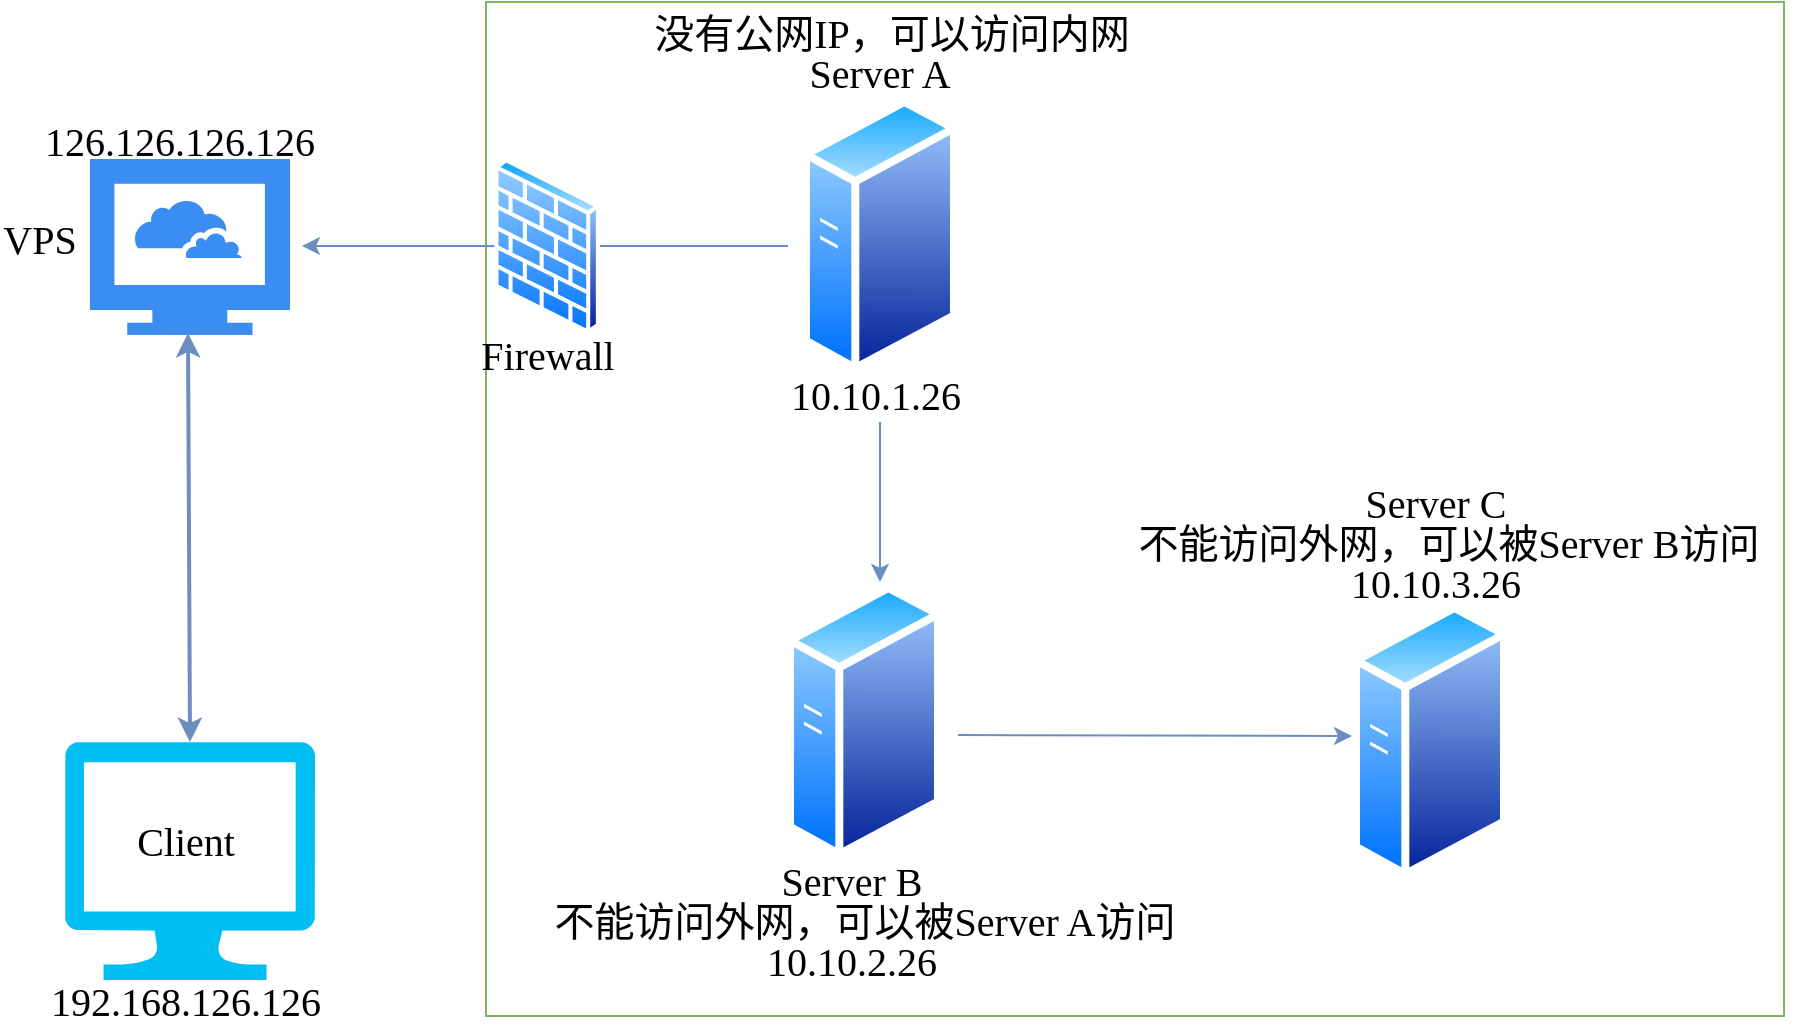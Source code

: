 <mxfile version="10.7.3" type="device"><diagram id="wsRKTKSDagCOnsX6rsdm" name="Page-1"><mxGraphModel dx="1368" dy="2324" grid="1" gridSize="10" guides="1" tooltips="1" connect="1" arrows="1" fold="1" page="1" pageScale="1" pageWidth="827" pageHeight="1169" math="0" shadow="0"><root><mxCell id="0"/><mxCell id="1" parent="0"/><mxCell id="Q9iauMAWLjQh67BiQuJx-3" value="" style="rounded=0;whiteSpace=wrap;html=1;fillColor=none;fontFamily=Times New Roman;fontSize=20;strokeColor=#82b366;rotation=90;" vertex="1" parent="1"><mxGeometry x="348" y="-108" width="507" height="649" as="geometry"/></mxCell><mxCell id="Q9iauMAWLjQh67BiQuJx-1" value="" style="endArrow=classic;html=1;fillColor=#dae8fc;strokeColor=#6c8ebf;" edge="1" parent="1"><mxGeometry width="50" height="50" relative="1" as="geometry"><mxPoint x="428" y="85" as="sourcePoint"/><mxPoint x="185" y="85" as="targetPoint"/></mxGeometry></mxCell><mxCell id="Q9iauMAWLjQh67BiQuJx-4" value="" style="html=1;aspect=fixed;strokeColor=none;shadow=0;align=center;verticalAlign=top;fillColor=#3B8DF1;shape=mxgraph.gcp2.cloud_computer" vertex="1" parent="1"><mxGeometry x="79" y="41.5" width="100" height="88" as="geometry"/></mxCell><mxCell id="Q9iauMAWLjQh67BiQuJx-5" value="" style="aspect=fixed;perimeter=ellipsePerimeter;html=1;align=center;shadow=0;dashed=0;spacingTop=3;image;image=img/lib/active_directory/generic_server.svg;" vertex="1" parent="1"><mxGeometry x="427" y="253" width="78" height="139" as="geometry"/></mxCell><mxCell id="Q9iauMAWLjQh67BiQuJx-6" value="" style="aspect=fixed;perimeter=ellipsePerimeter;html=1;align=center;shadow=0;dashed=0;spacingTop=3;image;image=img/lib/active_directory/firewall.svg;imageBackground=none;" vertex="1" parent="1"><mxGeometry x="280.5" y="41" width="54" height="88" as="geometry"/></mxCell><mxCell id="Q9iauMAWLjQh67BiQuJx-7" value="Firewall" style="text;html=1;strokeColor=none;fillColor=none;align=center;verticalAlign=middle;whiteSpace=wrap;rounded=0;fontFamily=Times New Roman;fontSize=20;" vertex="1" parent="1"><mxGeometry x="287.5" y="129" width="40" height="20" as="geometry"/></mxCell><mxCell id="Q9iauMAWLjQh67BiQuJx-8" value="10.10.1.26" style="text;html=1;strokeColor=none;fillColor=none;align=center;verticalAlign=middle;whiteSpace=wrap;rounded=0;fontFamily=Times New Roman;fontSize=20;" vertex="1" parent="1"><mxGeometry x="452" y="149" width="40" height="20" as="geometry"/></mxCell><mxCell id="Q9iauMAWLjQh67BiQuJx-9" value="126.126.126.126" style="text;html=1;strokeColor=none;fillColor=none;align=center;verticalAlign=middle;whiteSpace=wrap;rounded=0;fontFamily=Times New Roman;fontSize=20;" vertex="1" parent="1"><mxGeometry x="104" y="21.5" width="40" height="20" as="geometry"/></mxCell><mxCell id="Q9iauMAWLjQh67BiQuJx-10" value="Server A&lt;br&gt;" style="text;html=1;strokeColor=none;fillColor=none;align=center;verticalAlign=middle;whiteSpace=wrap;rounded=0;fontFamily=Times New Roman;fontSize=20;" vertex="1" parent="1"><mxGeometry x="425" y="-12" width="98" height="20" as="geometry"/></mxCell><mxCell id="Q9iauMAWLjQh67BiQuJx-11" value="VPS" style="text;html=1;strokeColor=none;fillColor=none;align=center;verticalAlign=middle;whiteSpace=wrap;rounded=0;fontFamily=Times New Roman;fontSize=20;" vertex="1" parent="1"><mxGeometry x="34" y="71" width="40" height="20" as="geometry"/></mxCell><mxCell id="Q9iauMAWLjQh67BiQuJx-12" value="没有公网IP，可以访问内网" style="text;html=1;strokeColor=none;fillColor=none;align=center;verticalAlign=middle;whiteSpace=wrap;rounded=0;fontFamily=Times New Roman;fontSize=20;" vertex="1" parent="1"><mxGeometry x="334.5" y="-32" width="290" height="20" as="geometry"/></mxCell><mxCell id="Q9iauMAWLjQh67BiQuJx-13" value="Server B&lt;br&gt;" style="text;html=1;strokeColor=none;fillColor=none;align=center;verticalAlign=middle;whiteSpace=wrap;rounded=0;fontFamily=Times New Roman;fontSize=20;" vertex="1" parent="1"><mxGeometry x="410.5" y="392" width="98" height="20" as="geometry"/></mxCell><mxCell id="Q9iauMAWLjQh67BiQuJx-14" value="不能访问外网，可以被Server A访问" style="text;html=1;strokeColor=none;fillColor=none;align=center;verticalAlign=middle;whiteSpace=wrap;rounded=0;fontFamily=Times New Roman;fontSize=20;" vertex="1" parent="1"><mxGeometry x="287.5" y="412" width="357" height="20" as="geometry"/></mxCell><mxCell id="Q9iauMAWLjQh67BiQuJx-15" value="10.10.2.26" style="text;html=1;strokeColor=none;fillColor=none;align=center;verticalAlign=middle;whiteSpace=wrap;rounded=0;fontFamily=Times New Roman;fontSize=20;" vertex="1" parent="1"><mxGeometry x="439.5" y="432" width="40" height="20" as="geometry"/></mxCell><mxCell id="Q9iauMAWLjQh67BiQuJx-16" value="" style="verticalLabelPosition=bottom;html=1;verticalAlign=top;align=center;strokeColor=none;fillColor=#00BEF2;shape=mxgraph.azure.computer;pointerEvents=1;fontFamily=Times New Roman;fontSize=20;" vertex="1" parent="1"><mxGeometry x="66.5" y="333" width="125" height="119" as="geometry"/></mxCell><mxCell id="Q9iauMAWLjQh67BiQuJx-17" value="192.168.126.126" style="text;html=1;strokeColor=none;fillColor=none;align=center;verticalAlign=middle;whiteSpace=wrap;rounded=0;fontFamily=Times New Roman;fontSize=20;" vertex="1" parent="1"><mxGeometry x="106.5" y="452" width="40" height="20" as="geometry"/></mxCell><mxCell id="Q9iauMAWLjQh67BiQuJx-18" value="Client&lt;br&gt;" style="text;html=1;strokeColor=none;fillColor=none;align=center;verticalAlign=middle;whiteSpace=wrap;rounded=0;fontFamily=Times New Roman;fontSize=20;" vertex="1" parent="1"><mxGeometry x="106.5" y="371.5" width="40" height="20" as="geometry"/></mxCell><mxCell id="Q9iauMAWLjQh67BiQuJx-19" value="" style="endArrow=classic;startArrow=classic;html=1;shadow=0;strokeWidth=2;fontFamily=Times New Roman;fontSize=20;fillColor=#dae8fc;strokeColor=#6c8ebf;exitX=0.5;exitY=0;exitDx=0;exitDy=0;exitPerimeter=0;entryX=0.49;entryY=0.989;entryDx=0;entryDy=0;entryPerimeter=0;" edge="1" parent="1" source="Q9iauMAWLjQh67BiQuJx-16" target="Q9iauMAWLjQh67BiQuJx-4"><mxGeometry width="50" height="50" relative="1" as="geometry"><mxPoint x="128" y="316.5" as="sourcePoint"/><mxPoint x="128" y="146.5" as="targetPoint"/></mxGeometry></mxCell><mxCell id="Q9iauMAWLjQh67BiQuJx-20" value="" style="aspect=fixed;perimeter=ellipsePerimeter;html=1;align=center;shadow=0;dashed=0;spacingTop=3;image;image=img/lib/active_directory/generic_server.svg;" vertex="1" parent="1"><mxGeometry x="435" y="10" width="78" height="139" as="geometry"/></mxCell><mxCell id="Q9iauMAWLjQh67BiQuJx-21" value="" style="aspect=fixed;perimeter=ellipsePerimeter;html=1;align=center;shadow=0;dashed=0;spacingTop=3;image;image=img/lib/active_directory/generic_server.svg;" vertex="1" parent="1"><mxGeometry x="710" y="263" width="78" height="139" as="geometry"/></mxCell><mxCell id="Q9iauMAWLjQh67BiQuJx-22" value="" style="endArrow=classic;html=1;fillColor=#dae8fc;strokeColor=#6c8ebf;" edge="1" parent="1"><mxGeometry width="50" height="50" relative="1" as="geometry"><mxPoint x="474" y="173" as="sourcePoint"/><mxPoint x="474" y="253" as="targetPoint"/></mxGeometry></mxCell><mxCell id="Q9iauMAWLjQh67BiQuJx-23" value="" style="endArrow=classic;html=1;fillColor=#dae8fc;strokeColor=#6c8ebf;" edge="1" parent="1"><mxGeometry width="50" height="50" relative="1" as="geometry"><mxPoint x="513" y="329.5" as="sourcePoint"/><mxPoint x="710" y="330" as="targetPoint"/></mxGeometry></mxCell><mxCell id="Q9iauMAWLjQh67BiQuJx-24" value="Server C&lt;br&gt;" style="text;html=1;strokeColor=none;fillColor=none;align=center;verticalAlign=middle;whiteSpace=wrap;rounded=0;fontFamily=Times New Roman;fontSize=20;" vertex="1" parent="1"><mxGeometry x="703" y="203" width="98" height="20" as="geometry"/></mxCell><mxCell id="Q9iauMAWLjQh67BiQuJx-25" value="不能访问外网，可以被Server B访问" style="text;html=1;strokeColor=none;fillColor=none;align=center;verticalAlign=middle;whiteSpace=wrap;rounded=0;fontFamily=Times New Roman;fontSize=20;" vertex="1" parent="1"><mxGeometry x="580" y="223" width="357" height="20" as="geometry"/></mxCell><mxCell id="Q9iauMAWLjQh67BiQuJx-26" value="10.10.3.26" style="text;html=1;strokeColor=none;fillColor=none;align=center;verticalAlign=middle;whiteSpace=wrap;rounded=0;fontFamily=Times New Roman;fontSize=20;" vertex="1" parent="1"><mxGeometry x="732" y="243" width="40" height="20" as="geometry"/></mxCell></root></mxGraphModel></diagram></mxfile>